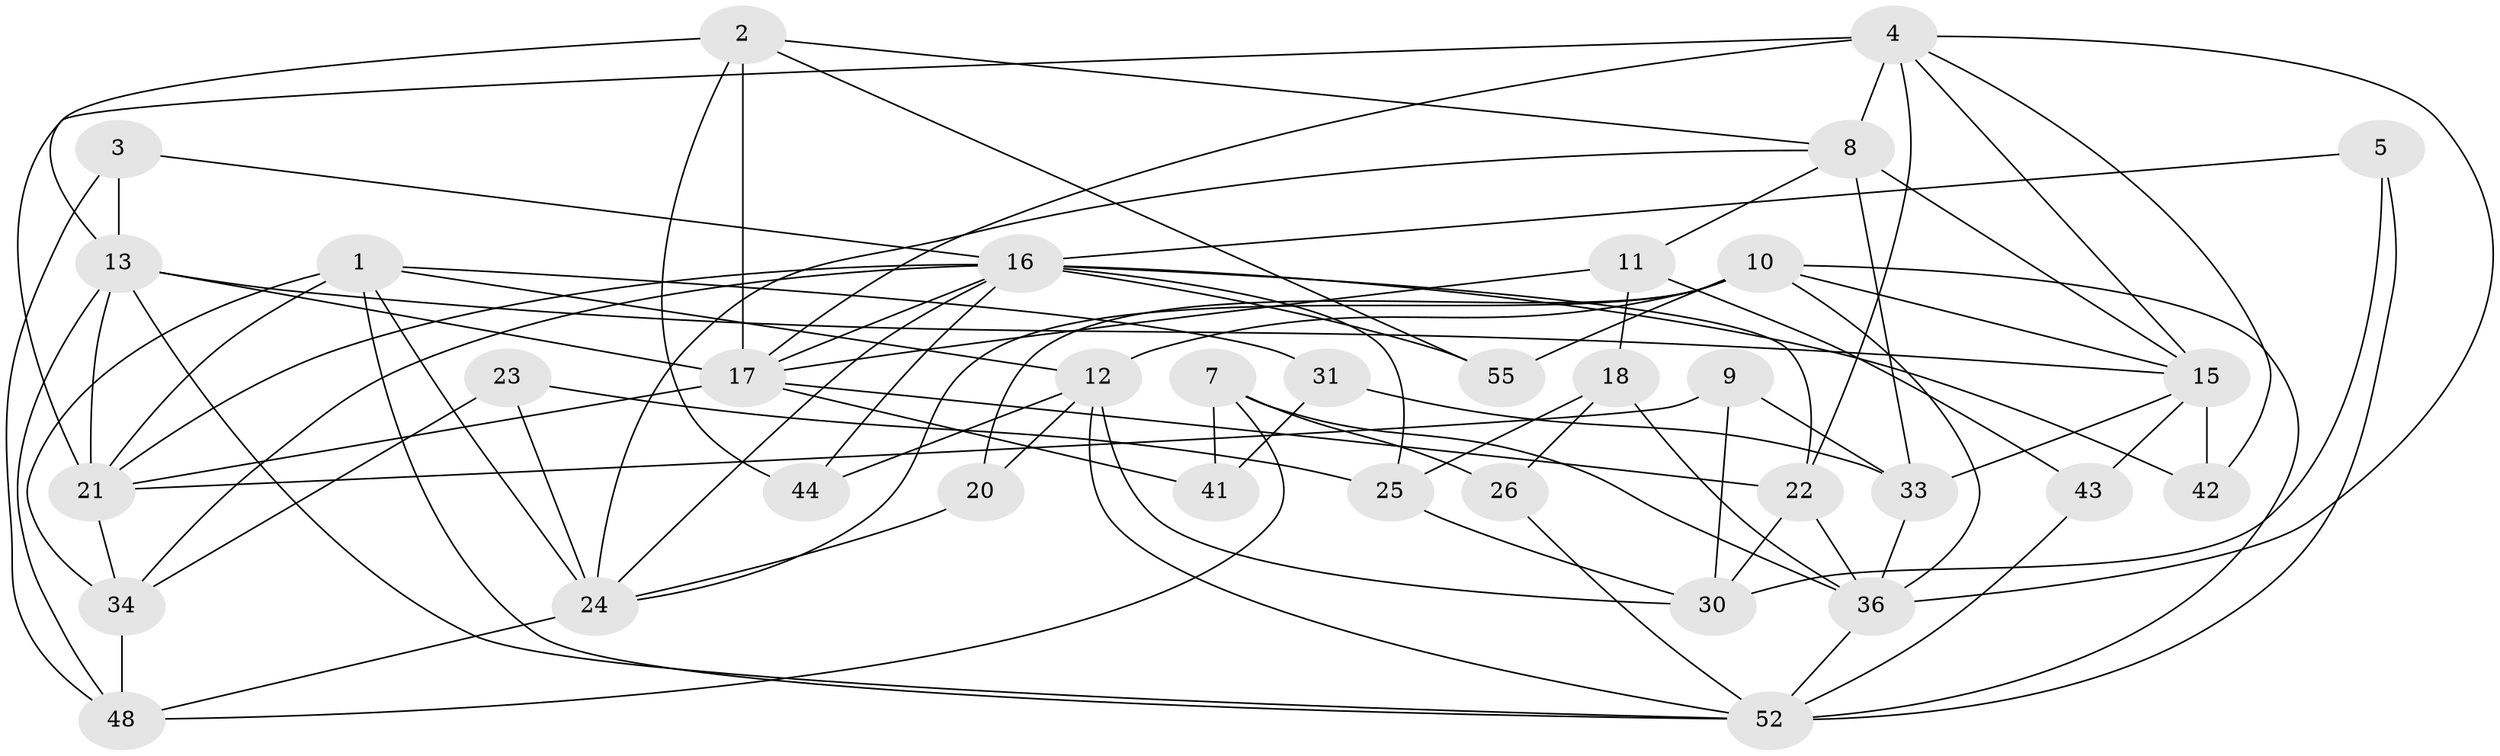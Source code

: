 // original degree distribution, {4: 0.25862068965517243, 5: 0.1724137931034483, 3: 0.3448275862068966, 2: 0.08620689655172414, 6: 0.08620689655172414, 7: 0.034482758620689655, 8: 0.017241379310344827}
// Generated by graph-tools (version 1.1) at 2025/41/03/06/25 10:41:59]
// undirected, 35 vertices, 88 edges
graph export_dot {
graph [start="1"]
  node [color=gray90,style=filled];
  1 [super="+32"];
  2;
  3;
  4 [super="+19"];
  5 [super="+6"];
  7;
  8 [super="+49"];
  9;
  10 [super="+14"];
  11;
  12 [super="+29"];
  13 [super="+28"];
  15 [super="+56"];
  16 [super="+53"];
  17 [super="+46"];
  18 [super="+38"];
  20 [super="+27"];
  21 [super="+37"];
  22 [super="+47"];
  23 [super="+39"];
  24 [super="+51"];
  25;
  26;
  30 [super="+35"];
  31;
  33 [super="+45"];
  34 [super="+40"];
  36 [super="+54"];
  41;
  42;
  43 [super="+58"];
  44;
  48 [super="+50"];
  52 [super="+57"];
  55;
  1 -- 52;
  1 -- 31;
  1 -- 24;
  1 -- 12;
  1 -- 34;
  1 -- 21;
  2 -- 8;
  2 -- 44;
  2 -- 55;
  2 -- 13;
  2 -- 17;
  3 -- 16;
  3 -- 48;
  3 -- 13;
  4 -- 8 [weight=2];
  4 -- 17;
  4 -- 21;
  4 -- 22;
  4 -- 42;
  4 -- 15;
  4 -- 36;
  5 -- 52;
  5 -- 16 [weight=2];
  5 -- 30;
  7 -- 26;
  7 -- 36;
  7 -- 41;
  7 -- 48;
  8 -- 33;
  8 -- 24;
  8 -- 11;
  8 -- 15;
  9 -- 33;
  9 -- 30;
  9 -- 21;
  10 -- 55;
  10 -- 15;
  10 -- 20;
  10 -- 52;
  10 -- 24;
  10 -- 12;
  10 -- 36 [weight=2];
  11 -- 17;
  11 -- 43;
  11 -- 18;
  12 -- 30;
  12 -- 44;
  12 -- 20;
  12 -- 52;
  13 -- 17;
  13 -- 48;
  13 -- 52;
  13 -- 21;
  13 -- 15 [weight=2];
  15 -- 33;
  15 -- 42;
  15 -- 43;
  16 -- 44;
  16 -- 55;
  16 -- 34;
  16 -- 42;
  16 -- 22;
  16 -- 24;
  16 -- 25;
  16 -- 17;
  16 -- 21;
  17 -- 21;
  17 -- 22;
  17 -- 41;
  18 -- 25;
  18 -- 26;
  18 -- 36;
  20 -- 24;
  21 -- 34;
  22 -- 30;
  22 -- 36;
  23 -- 25;
  23 -- 34;
  23 -- 24;
  24 -- 48;
  25 -- 30;
  26 -- 52;
  31 -- 41;
  31 -- 33;
  33 -- 36;
  34 -- 48;
  36 -- 52;
  43 -- 52;
}
